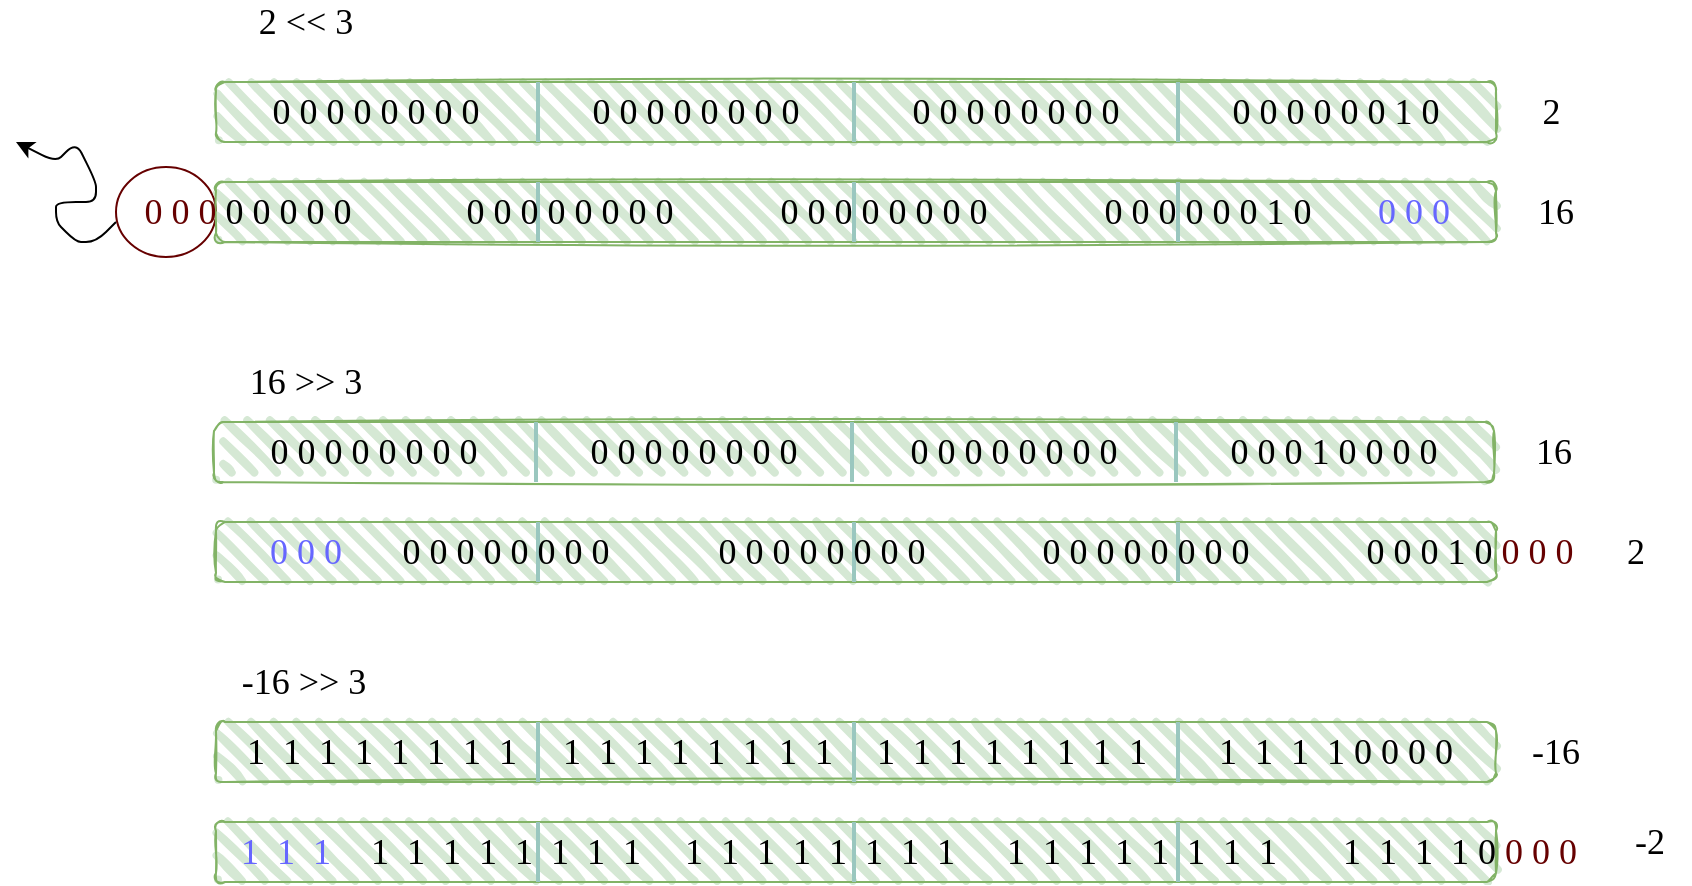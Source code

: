 <mxfile version="13.10.4" type="github">
  <diagram name="Page-1" id="90a13364-a465-7bf4-72fc-28e22215d7a0">
    <mxGraphModel dx="788" dy="480" grid="1" gridSize="10" guides="1" tooltips="1" connect="1" arrows="1" fold="1" page="1" pageScale="1.5" pageWidth="1169" pageHeight="826" background="#ffffff" math="0" shadow="0">
      <root>
        <mxCell id="0" style=";html=1;" />
        <mxCell id="1" style=";html=1;" parent="0" />
        <mxCell id="ozlNwiNzSzBw2VRKPBTO-30" value="" style="ellipse;whiteSpace=wrap;html=1;strokeWidth=1;strokeColor=#660000;" vertex="1" parent="1">
          <mxGeometry x="750" y="122.5" width="50" height="45" as="geometry" />
        </mxCell>
        <mxCell id="ozlNwiNzSzBw2VRKPBTO-1" value="&lt;font style=&quot;font-size: 18px&quot; face=&quot;Comic Sans MS&quot;&gt;2 &amp;lt;&amp;lt; 3&lt;/font&gt;" style="text;html=1;strokeColor=none;fillColor=none;align=center;verticalAlign=middle;whiteSpace=wrap;rounded=0;" vertex="1" parent="1">
          <mxGeometry x="800" y="40" width="90" height="20" as="geometry" />
        </mxCell>
        <mxCell id="ozlNwiNzSzBw2VRKPBTO-6" value="" style="group" vertex="1" connectable="0" parent="1">
          <mxGeometry x="800" y="80" width="640" height="30" as="geometry" />
        </mxCell>
        <mxCell id="ozlNwiNzSzBw2VRKPBTO-2" value="" style="rounded=1;whiteSpace=wrap;html=1;strokeWidth=1;fillWeight=4;hachureGap=8;hachureAngle=45;fillColor=#d5e8d4;sketch=1;strokeColor=#82b366;" vertex="1" parent="ozlNwiNzSzBw2VRKPBTO-6">
          <mxGeometry width="640" height="30" as="geometry" />
        </mxCell>
        <mxCell id="ozlNwiNzSzBw2VRKPBTO-3" value="" style="line;strokeWidth=2;direction=south;html=1;strokeColor=#9AC7BF;" vertex="1" parent="ozlNwiNzSzBw2VRKPBTO-6">
          <mxGeometry x="274" width="90" height="30" as="geometry" />
        </mxCell>
        <mxCell id="ozlNwiNzSzBw2VRKPBTO-4" value="" style="line;strokeWidth=2;direction=south;html=1;strokeColor=#9AC7BF;" vertex="1" parent="ozlNwiNzSzBw2VRKPBTO-6">
          <mxGeometry x="116" width="90" height="30" as="geometry" />
        </mxCell>
        <mxCell id="ozlNwiNzSzBw2VRKPBTO-5" value="" style="line;strokeWidth=2;direction=south;html=1;strokeColor=#9AC7BF;" vertex="1" parent="ozlNwiNzSzBw2VRKPBTO-6">
          <mxGeometry x="436" width="90" height="30" as="geometry" />
        </mxCell>
        <mxCell id="ozlNwiNzSzBw2VRKPBTO-7" value="&lt;font style=&quot;font-size: 18px&quot; face=&quot;Comic Sans MS&quot;&gt;0 0 0 0 0 0 0 0&lt;/font&gt;" style="text;html=1;strokeColor=none;fillColor=none;align=center;verticalAlign=middle;whiteSpace=wrap;rounded=0;" vertex="1" parent="ozlNwiNzSzBw2VRKPBTO-6">
          <mxGeometry x="10" y="5" width="140" height="20" as="geometry" />
        </mxCell>
        <mxCell id="ozlNwiNzSzBw2VRKPBTO-14" value="&lt;font style=&quot;font-size: 18px&quot; face=&quot;Comic Sans MS&quot;&gt;0 0 0 0 0 0 0 0&lt;/font&gt;" style="text;html=1;strokeColor=none;fillColor=none;align=center;verticalAlign=middle;whiteSpace=wrap;rounded=0;" vertex="1" parent="ozlNwiNzSzBw2VRKPBTO-6">
          <mxGeometry x="170" y="5" width="140" height="20" as="geometry" />
        </mxCell>
        <mxCell id="ozlNwiNzSzBw2VRKPBTO-15" value="&lt;font style=&quot;font-size: 18px&quot; face=&quot;Comic Sans MS&quot;&gt;0 0 0 0 0 0 0 0&lt;/font&gt;" style="text;html=1;strokeColor=none;fillColor=none;align=center;verticalAlign=middle;whiteSpace=wrap;rounded=0;" vertex="1" parent="ozlNwiNzSzBw2VRKPBTO-6">
          <mxGeometry x="330" y="5" width="140" height="20" as="geometry" />
        </mxCell>
        <mxCell id="ozlNwiNzSzBw2VRKPBTO-16" value="&lt;font style=&quot;font-size: 18px&quot; face=&quot;Comic Sans MS&quot;&gt;0 0 0 0 0 0 1 0&lt;/font&gt;" style="text;html=1;strokeColor=none;fillColor=none;align=center;verticalAlign=middle;whiteSpace=wrap;rounded=0;" vertex="1" parent="ozlNwiNzSzBw2VRKPBTO-6">
          <mxGeometry x="490" y="5" width="140" height="20" as="geometry" />
        </mxCell>
        <mxCell id="ozlNwiNzSzBw2VRKPBTO-17" value="&lt;font style=&quot;font-size: 18px&quot; face=&quot;Comic Sans MS&quot;&gt;2&amp;nbsp;&lt;/font&gt;" style="text;html=1;strokeColor=none;fillColor=none;align=center;verticalAlign=middle;whiteSpace=wrap;rounded=0;" vertex="1" parent="1">
          <mxGeometry x="1450" y="85" width="40" height="20" as="geometry" />
        </mxCell>
        <mxCell id="ozlNwiNzSzBw2VRKPBTO-18" value="" style="group" vertex="1" connectable="0" parent="1">
          <mxGeometry x="800" y="130" width="640" height="45" as="geometry" />
        </mxCell>
        <mxCell id="ozlNwiNzSzBw2VRKPBTO-19" value="" style="rounded=1;whiteSpace=wrap;html=1;strokeWidth=1;fillWeight=4;hachureGap=8;hachureAngle=45;fillColor=#d5e8d4;sketch=1;strokeColor=#82b366;" vertex="1" parent="ozlNwiNzSzBw2VRKPBTO-18">
          <mxGeometry width="640" height="30" as="geometry" />
        </mxCell>
        <mxCell id="ozlNwiNzSzBw2VRKPBTO-20" value="" style="line;strokeWidth=2;direction=south;html=1;strokeColor=#9AC7BF;" vertex="1" parent="ozlNwiNzSzBw2VRKPBTO-18">
          <mxGeometry x="274" width="90" height="30" as="geometry" />
        </mxCell>
        <mxCell id="ozlNwiNzSzBw2VRKPBTO-21" value="" style="line;strokeWidth=2;direction=south;html=1;strokeColor=#9AC7BF;" vertex="1" parent="ozlNwiNzSzBw2VRKPBTO-18">
          <mxGeometry x="116" width="90" height="30" as="geometry" />
        </mxCell>
        <mxCell id="ozlNwiNzSzBw2VRKPBTO-22" value="" style="line;strokeWidth=2;direction=south;html=1;strokeColor=#9AC7BF;" vertex="1" parent="ozlNwiNzSzBw2VRKPBTO-18">
          <mxGeometry x="436" width="90" height="30" as="geometry" />
        </mxCell>
        <mxCell id="ozlNwiNzSzBw2VRKPBTO-23" value="&lt;font style=&quot;font-size: 18px&quot; face=&quot;Comic Sans MS&quot;&gt;&lt;font color=&quot;#660000&quot;&gt;0 0 0&lt;/font&gt; 0 0 0 0 0&lt;/font&gt;" style="text;html=1;strokeColor=none;fillColor=none;align=center;verticalAlign=middle;whiteSpace=wrap;rounded=0;" vertex="1" parent="ozlNwiNzSzBw2VRKPBTO-18">
          <mxGeometry x="-54" y="5" width="140" height="20" as="geometry" />
        </mxCell>
        <mxCell id="ozlNwiNzSzBw2VRKPBTO-24" value="&lt;font style=&quot;font-size: 18px&quot; face=&quot;Comic Sans MS&quot;&gt;0 0 0 0 0 0 0 0&lt;/font&gt;" style="text;html=1;strokeColor=none;fillColor=none;align=center;verticalAlign=middle;whiteSpace=wrap;rounded=0;" vertex="1" parent="ozlNwiNzSzBw2VRKPBTO-18">
          <mxGeometry x="107" y="5" width="140" height="20" as="geometry" />
        </mxCell>
        <mxCell id="ozlNwiNzSzBw2VRKPBTO-25" value="&lt;font style=&quot;font-size: 18px&quot; face=&quot;Comic Sans MS&quot;&gt;0 0 0 0 0 0 0 0&lt;/font&gt;" style="text;html=1;strokeColor=none;fillColor=none;align=center;verticalAlign=middle;whiteSpace=wrap;rounded=0;" vertex="1" parent="ozlNwiNzSzBw2VRKPBTO-18">
          <mxGeometry x="264" y="5" width="140" height="20" as="geometry" />
        </mxCell>
        <mxCell id="ozlNwiNzSzBw2VRKPBTO-26" value="&lt;font style=&quot;font-size: 18px&quot; face=&quot;Comic Sans MS&quot;&gt;0 0 0 0 0 0 1 0&lt;/font&gt;" style="text;html=1;strokeColor=none;fillColor=none;align=center;verticalAlign=middle;whiteSpace=wrap;rounded=0;" vertex="1" parent="ozlNwiNzSzBw2VRKPBTO-18">
          <mxGeometry x="426" y="5" width="140" height="20" as="geometry" />
        </mxCell>
        <mxCell id="ozlNwiNzSzBw2VRKPBTO-28" value="&lt;font style=&quot;font-size: 18px&quot; face=&quot;Comic Sans MS&quot; color=&quot;#6666ff&quot;&gt;0 0 0&lt;/font&gt;" style="text;html=1;strokeColor=none;fillColor=none;align=center;verticalAlign=middle;whiteSpace=wrap;rounded=0;" vertex="1" parent="ozlNwiNzSzBw2VRKPBTO-18">
          <mxGeometry x="574" y="5" width="50" height="20" as="geometry" />
        </mxCell>
        <mxCell id="ozlNwiNzSzBw2VRKPBTO-27" value="&lt;font style=&quot;font-size: 18px&quot; face=&quot;Comic Sans MS&quot;&gt;16&lt;/font&gt;" style="text;html=1;strokeColor=none;fillColor=none;align=center;verticalAlign=middle;whiteSpace=wrap;rounded=0;" vertex="1" parent="1">
          <mxGeometry x="1450" y="135" width="40" height="20" as="geometry" />
        </mxCell>
        <mxCell id="ozlNwiNzSzBw2VRKPBTO-31" value="" style="endArrow=classic;html=1;" edge="1" parent="1">
          <mxGeometry width="50" height="50" relative="1" as="geometry">
            <mxPoint x="750" y="150" as="sourcePoint" />
            <mxPoint x="700" y="110" as="targetPoint" />
            <Array as="points">
              <mxPoint x="740" y="160" />
              <mxPoint x="730" y="160" />
              <mxPoint x="720" y="150" />
              <mxPoint x="720" y="140" />
              <mxPoint x="740" y="140" />
              <mxPoint x="740" y="130" />
              <mxPoint x="730" y="110" />
              <mxPoint x="720" y="120" />
            </Array>
          </mxGeometry>
        </mxCell>
        <mxCell id="ozlNwiNzSzBw2VRKPBTO-32" value="&lt;font style=&quot;font-size: 18px&quot; face=&quot;Comic Sans MS&quot;&gt;16 &amp;gt;&amp;gt; 3&lt;/font&gt;" style="text;html=1;strokeColor=none;fillColor=none;align=center;verticalAlign=middle;whiteSpace=wrap;rounded=0;" vertex="1" parent="1">
          <mxGeometry x="800" y="220" width="90" height="20" as="geometry" />
        </mxCell>
        <mxCell id="ozlNwiNzSzBw2VRKPBTO-59" value="" style="group" vertex="1" connectable="0" parent="1">
          <mxGeometry x="799" y="250" width="640" height="30" as="geometry" />
        </mxCell>
        <mxCell id="ozlNwiNzSzBw2VRKPBTO-60" value="" style="rounded=1;whiteSpace=wrap;html=1;strokeWidth=1;fillWeight=4;hachureGap=8;hachureAngle=45;fillColor=#d5e8d4;sketch=1;strokeColor=#82b366;" vertex="1" parent="ozlNwiNzSzBw2VRKPBTO-59">
          <mxGeometry width="640" height="30" as="geometry" />
        </mxCell>
        <mxCell id="ozlNwiNzSzBw2VRKPBTO-61" value="" style="line;strokeWidth=2;direction=south;html=1;strokeColor=#9AC7BF;" vertex="1" parent="ozlNwiNzSzBw2VRKPBTO-59">
          <mxGeometry x="274" width="90" height="30" as="geometry" />
        </mxCell>
        <mxCell id="ozlNwiNzSzBw2VRKPBTO-62" value="" style="line;strokeWidth=2;direction=south;html=1;strokeColor=#9AC7BF;" vertex="1" parent="ozlNwiNzSzBw2VRKPBTO-59">
          <mxGeometry x="116" width="90" height="30" as="geometry" />
        </mxCell>
        <mxCell id="ozlNwiNzSzBw2VRKPBTO-63" value="" style="line;strokeWidth=2;direction=south;html=1;strokeColor=#9AC7BF;" vertex="1" parent="ozlNwiNzSzBw2VRKPBTO-59">
          <mxGeometry x="436" width="90" height="30" as="geometry" />
        </mxCell>
        <mxCell id="ozlNwiNzSzBw2VRKPBTO-64" value="&lt;font style=&quot;font-size: 18px&quot; face=&quot;Comic Sans MS&quot;&gt;0 0 0 0 0 0 0 0&lt;/font&gt;" style="text;html=1;strokeColor=none;fillColor=none;align=center;verticalAlign=middle;whiteSpace=wrap;rounded=0;" vertex="1" parent="ozlNwiNzSzBw2VRKPBTO-59">
          <mxGeometry x="10" y="5" width="140" height="20" as="geometry" />
        </mxCell>
        <mxCell id="ozlNwiNzSzBw2VRKPBTO-65" value="&lt;font style=&quot;font-size: 18px&quot; face=&quot;Comic Sans MS&quot;&gt;0 0 0 0 0 0 0 0&lt;/font&gt;" style="text;html=1;strokeColor=none;fillColor=none;align=center;verticalAlign=middle;whiteSpace=wrap;rounded=0;" vertex="1" parent="ozlNwiNzSzBw2VRKPBTO-59">
          <mxGeometry x="170" y="5" width="140" height="20" as="geometry" />
        </mxCell>
        <mxCell id="ozlNwiNzSzBw2VRKPBTO-66" value="&lt;font style=&quot;font-size: 18px&quot; face=&quot;Comic Sans MS&quot;&gt;0 0 0 0 0 0 0 0&lt;/font&gt;" style="text;html=1;strokeColor=none;fillColor=none;align=center;verticalAlign=middle;whiteSpace=wrap;rounded=0;" vertex="1" parent="ozlNwiNzSzBw2VRKPBTO-59">
          <mxGeometry x="330" y="5" width="140" height="20" as="geometry" />
        </mxCell>
        <mxCell id="ozlNwiNzSzBw2VRKPBTO-67" value="&lt;font style=&quot;font-size: 18px&quot; face=&quot;Comic Sans MS&quot;&gt;0 0 0 1 0 0 0 0&lt;/font&gt;" style="text;html=1;strokeColor=none;fillColor=none;align=center;verticalAlign=middle;whiteSpace=wrap;rounded=0;" vertex="1" parent="ozlNwiNzSzBw2VRKPBTO-59">
          <mxGeometry x="490" y="5" width="140" height="20" as="geometry" />
        </mxCell>
        <mxCell id="ozlNwiNzSzBw2VRKPBTO-68" value="&lt;font style=&quot;font-size: 18px&quot; face=&quot;Comic Sans MS&quot;&gt;16&lt;/font&gt;" style="text;html=1;strokeColor=none;fillColor=none;align=center;verticalAlign=middle;whiteSpace=wrap;rounded=0;" vertex="1" parent="1">
          <mxGeometry x="1449" y="255" width="40" height="20" as="geometry" />
        </mxCell>
        <mxCell id="ozlNwiNzSzBw2VRKPBTO-79" value="&lt;font style=&quot;font-size: 18px&quot; face=&quot;Comic Sans MS&quot;&gt;2&lt;/font&gt;" style="text;html=1;strokeColor=none;fillColor=none;align=center;verticalAlign=middle;whiteSpace=wrap;rounded=0;" vertex="1" parent="1">
          <mxGeometry x="1490" y="305" width="40" height="20" as="geometry" />
        </mxCell>
        <mxCell id="ozlNwiNzSzBw2VRKPBTO-81" value="&lt;font style=&quot;font-size: 18px&quot; face=&quot;Comic Sans MS&quot;&gt;-16 &amp;gt;&amp;gt; 3&lt;/font&gt;" style="text;html=1;strokeColor=none;fillColor=none;align=center;verticalAlign=middle;whiteSpace=wrap;rounded=0;" vertex="1" parent="1">
          <mxGeometry x="799" y="370" width="90" height="20" as="geometry" />
        </mxCell>
        <mxCell id="ozlNwiNzSzBw2VRKPBTO-82" value="" style="group" vertex="1" connectable="0" parent="1">
          <mxGeometry x="800" y="300" width="640" height="30" as="geometry" />
        </mxCell>
        <mxCell id="ozlNwiNzSzBw2VRKPBTO-83" value="" style="rounded=1;whiteSpace=wrap;html=1;strokeWidth=1;fillWeight=4;hachureGap=8;hachureAngle=45;fillColor=#d5e8d4;sketch=1;strokeColor=#82b366;" vertex="1" parent="ozlNwiNzSzBw2VRKPBTO-82">
          <mxGeometry width="640" height="30" as="geometry" />
        </mxCell>
        <mxCell id="ozlNwiNzSzBw2VRKPBTO-84" value="" style="line;strokeWidth=2;direction=south;html=1;strokeColor=#9AC7BF;" vertex="1" parent="ozlNwiNzSzBw2VRKPBTO-82">
          <mxGeometry x="274" width="90" height="30" as="geometry" />
        </mxCell>
        <mxCell id="ozlNwiNzSzBw2VRKPBTO-85" value="" style="line;strokeWidth=2;direction=south;html=1;strokeColor=#9AC7BF;" vertex="1" parent="ozlNwiNzSzBw2VRKPBTO-82">
          <mxGeometry x="116" width="90" height="30" as="geometry" />
        </mxCell>
        <mxCell id="ozlNwiNzSzBw2VRKPBTO-86" value="" style="line;strokeWidth=2;direction=south;html=1;strokeColor=#9AC7BF;" vertex="1" parent="ozlNwiNzSzBw2VRKPBTO-82">
          <mxGeometry x="436" width="90" height="30" as="geometry" />
        </mxCell>
        <mxCell id="ozlNwiNzSzBw2VRKPBTO-87" value="&lt;font style=&quot;font-size: 18px&quot; face=&quot;Comic Sans MS&quot;&gt;0 0 0 0 0 0 0 0&lt;/font&gt;" style="text;html=1;strokeColor=none;fillColor=none;align=center;verticalAlign=middle;whiteSpace=wrap;rounded=0;" vertex="1" parent="ozlNwiNzSzBw2VRKPBTO-82">
          <mxGeometry x="75" y="5" width="140" height="20" as="geometry" />
        </mxCell>
        <mxCell id="ozlNwiNzSzBw2VRKPBTO-88" value="&lt;font style=&quot;font-size: 18px&quot; face=&quot;Comic Sans MS&quot;&gt;0 0 0 0 0 0 0 0&lt;/font&gt;" style="text;html=1;strokeColor=none;fillColor=none;align=center;verticalAlign=middle;whiteSpace=wrap;rounded=0;" vertex="1" parent="ozlNwiNzSzBw2VRKPBTO-82">
          <mxGeometry x="233" y="5" width="140" height="20" as="geometry" />
        </mxCell>
        <mxCell id="ozlNwiNzSzBw2VRKPBTO-89" value="&lt;font style=&quot;font-size: 18px&quot; face=&quot;Comic Sans MS&quot;&gt;0 0 0 0 0 0 0 0&lt;/font&gt;" style="text;html=1;strokeColor=none;fillColor=none;align=center;verticalAlign=middle;whiteSpace=wrap;rounded=0;" vertex="1" parent="ozlNwiNzSzBw2VRKPBTO-82">
          <mxGeometry x="395" y="5" width="140" height="20" as="geometry" />
        </mxCell>
        <mxCell id="ozlNwiNzSzBw2VRKPBTO-91" value="&lt;font style=&quot;font-size: 18px&quot; face=&quot;Comic Sans MS&quot; color=&quot;#6666ff&quot;&gt;0 0 0&lt;/font&gt;" style="text;html=1;strokeColor=none;fillColor=none;align=center;verticalAlign=middle;whiteSpace=wrap;rounded=0;" vertex="1" parent="ozlNwiNzSzBw2VRKPBTO-82">
          <mxGeometry x="20" y="5" width="50" height="20" as="geometry" />
        </mxCell>
        <mxCell id="ozlNwiNzSzBw2VRKPBTO-90" value="&lt;font style=&quot;font-size: 18px&quot; face=&quot;Comic Sans MS&quot;&gt;0 0 0 1 0&lt;font color=&quot;#660000&quot;&gt; 0 0 0&lt;/font&gt;&lt;/font&gt;" style="text;html=1;strokeColor=none;fillColor=none;align=center;verticalAlign=middle;whiteSpace=wrap;rounded=0;" vertex="1" parent="1">
          <mxGeometry x="1357" y="305" width="140" height="20" as="geometry" />
        </mxCell>
        <mxCell id="ozlNwiNzSzBw2VRKPBTO-92" value="" style="group" vertex="1" connectable="0" parent="1">
          <mxGeometry x="800" y="400" width="640" height="30" as="geometry" />
        </mxCell>
        <mxCell id="ozlNwiNzSzBw2VRKPBTO-93" value="" style="rounded=1;whiteSpace=wrap;html=1;strokeWidth=1;fillWeight=4;hachureGap=8;hachureAngle=45;fillColor=#d5e8d4;sketch=1;strokeColor=#82b366;" vertex="1" parent="ozlNwiNzSzBw2VRKPBTO-92">
          <mxGeometry width="640" height="30" as="geometry" />
        </mxCell>
        <mxCell id="ozlNwiNzSzBw2VRKPBTO-94" value="" style="line;strokeWidth=2;direction=south;html=1;strokeColor=#9AC7BF;" vertex="1" parent="ozlNwiNzSzBw2VRKPBTO-92">
          <mxGeometry x="274" width="90" height="30" as="geometry" />
        </mxCell>
        <mxCell id="ozlNwiNzSzBw2VRKPBTO-95" value="" style="line;strokeWidth=2;direction=south;html=1;strokeColor=#9AC7BF;" vertex="1" parent="ozlNwiNzSzBw2VRKPBTO-92">
          <mxGeometry x="116" width="90" height="30" as="geometry" />
        </mxCell>
        <mxCell id="ozlNwiNzSzBw2VRKPBTO-96" value="" style="line;strokeWidth=2;direction=south;html=1;strokeColor=#9AC7BF;" vertex="1" parent="ozlNwiNzSzBw2VRKPBTO-92">
          <mxGeometry x="436" width="90" height="30" as="geometry" />
        </mxCell>
        <mxCell id="ozlNwiNzSzBw2VRKPBTO-97" value="&lt;font style=&quot;font-size: 18px&quot; face=&quot;Comic Sans MS&quot;&gt;1&amp;nbsp; 1&amp;nbsp; 1&amp;nbsp; 1&amp;nbsp; 1&amp;nbsp; 1&amp;nbsp; 1&amp;nbsp; 1&lt;/font&gt;" style="text;html=1;strokeColor=none;fillColor=none;align=center;verticalAlign=middle;whiteSpace=wrap;rounded=0;" vertex="1" parent="ozlNwiNzSzBw2VRKPBTO-92">
          <mxGeometry x="8" y="5" width="150" height="20" as="geometry" />
        </mxCell>
        <mxCell id="ozlNwiNzSzBw2VRKPBTO-100" value="&lt;font style=&quot;font-size: 18px&quot; face=&quot;Comic Sans MS&quot;&gt;1&amp;nbsp; 1&amp;nbsp; 1&amp;nbsp; 1 0 0 0 0&lt;/font&gt;" style="text;html=1;strokeColor=none;fillColor=none;align=center;verticalAlign=middle;whiteSpace=wrap;rounded=0;" vertex="1" parent="ozlNwiNzSzBw2VRKPBTO-92">
          <mxGeometry x="490" y="5" width="140" height="20" as="geometry" />
        </mxCell>
        <mxCell id="ozlNwiNzSzBw2VRKPBTO-109" value="&lt;font style=&quot;font-size: 18px&quot; face=&quot;Comic Sans MS&quot;&gt;1&amp;nbsp; 1&amp;nbsp; 1&amp;nbsp; 1&amp;nbsp; 1&amp;nbsp; 1&amp;nbsp; 1&amp;nbsp; 1&lt;/font&gt;" style="text;html=1;strokeColor=none;fillColor=none;align=center;verticalAlign=middle;whiteSpace=wrap;rounded=0;" vertex="1" parent="ozlNwiNzSzBw2VRKPBTO-92">
          <mxGeometry x="166" y="5" width="150" height="20" as="geometry" />
        </mxCell>
        <mxCell id="ozlNwiNzSzBw2VRKPBTO-110" value="&lt;font style=&quot;font-size: 18px&quot; face=&quot;Comic Sans MS&quot;&gt;1&amp;nbsp; 1&amp;nbsp; 1&amp;nbsp; 1&amp;nbsp; 1&amp;nbsp; 1&amp;nbsp; 1&amp;nbsp; 1&lt;/font&gt;" style="text;html=1;strokeColor=none;fillColor=none;align=center;verticalAlign=middle;whiteSpace=wrap;rounded=0;" vertex="1" parent="ozlNwiNzSzBw2VRKPBTO-92">
          <mxGeometry x="323" y="5" width="150" height="20" as="geometry" />
        </mxCell>
        <mxCell id="ozlNwiNzSzBw2VRKPBTO-101" value="&lt;font style=&quot;font-size: 18px&quot; face=&quot;Comic Sans MS&quot;&gt;-16&lt;/font&gt;" style="text;html=1;strokeColor=none;fillColor=none;align=center;verticalAlign=middle;whiteSpace=wrap;rounded=0;" vertex="1" parent="1">
          <mxGeometry x="1450" y="405" width="40" height="20" as="geometry" />
        </mxCell>
        <mxCell id="ozlNwiNzSzBw2VRKPBTO-111" value="" style="group" vertex="1" connectable="0" parent="1">
          <mxGeometry x="800" y="450" width="640" height="30" as="geometry" />
        </mxCell>
        <mxCell id="ozlNwiNzSzBw2VRKPBTO-112" value="" style="rounded=1;whiteSpace=wrap;html=1;strokeWidth=1;fillWeight=4;hachureGap=8;hachureAngle=45;fillColor=#d5e8d4;sketch=1;strokeColor=#82b366;" vertex="1" parent="ozlNwiNzSzBw2VRKPBTO-111">
          <mxGeometry width="640" height="30" as="geometry" />
        </mxCell>
        <mxCell id="ozlNwiNzSzBw2VRKPBTO-113" value="" style="line;strokeWidth=2;direction=south;html=1;strokeColor=#9AC7BF;" vertex="1" parent="ozlNwiNzSzBw2VRKPBTO-111">
          <mxGeometry x="274" width="90" height="30" as="geometry" />
        </mxCell>
        <mxCell id="ozlNwiNzSzBw2VRKPBTO-114" value="" style="line;strokeWidth=2;direction=south;html=1;strokeColor=#9AC7BF;" vertex="1" parent="ozlNwiNzSzBw2VRKPBTO-111">
          <mxGeometry x="116" width="90" height="30" as="geometry" />
        </mxCell>
        <mxCell id="ozlNwiNzSzBw2VRKPBTO-115" value="" style="line;strokeWidth=2;direction=south;html=1;strokeColor=#9AC7BF;" vertex="1" parent="ozlNwiNzSzBw2VRKPBTO-111">
          <mxGeometry x="436" width="90" height="30" as="geometry" />
        </mxCell>
        <mxCell id="ozlNwiNzSzBw2VRKPBTO-116" value="&lt;font style=&quot;font-size: 18px&quot; face=&quot;Comic Sans MS&quot;&gt;1&amp;nbsp; 1&amp;nbsp; 1&amp;nbsp; 1&amp;nbsp; 1&amp;nbsp; 1&amp;nbsp; 1&amp;nbsp; 1&lt;/font&gt;" style="text;html=1;strokeColor=none;fillColor=none;align=center;verticalAlign=middle;whiteSpace=wrap;rounded=0;" vertex="1" parent="ozlNwiNzSzBw2VRKPBTO-111">
          <mxGeometry x="70" y="5" width="150" height="20" as="geometry" />
        </mxCell>
        <mxCell id="ozlNwiNzSzBw2VRKPBTO-117" value="&lt;font style=&quot;font-size: 18px&quot; face=&quot;Comic Sans MS&quot;&gt;1&amp;nbsp; 1&amp;nbsp; 1&amp;nbsp; 1 0 &lt;font color=&quot;#660000&quot;&gt;0 0 0&lt;/font&gt;&lt;/font&gt;" style="text;html=1;strokeColor=none;fillColor=none;align=center;verticalAlign=middle;whiteSpace=wrap;rounded=0;" vertex="1" parent="ozlNwiNzSzBw2VRKPBTO-111">
          <mxGeometry x="552" y="5" width="140" height="20" as="geometry" />
        </mxCell>
        <mxCell id="ozlNwiNzSzBw2VRKPBTO-118" value="&lt;font style=&quot;font-size: 18px&quot; face=&quot;Comic Sans MS&quot;&gt;1&amp;nbsp; 1&amp;nbsp; 1&amp;nbsp; 1&amp;nbsp; 1&amp;nbsp; 1&amp;nbsp; 1&amp;nbsp; 1&lt;/font&gt;" style="text;html=1;strokeColor=none;fillColor=none;align=center;verticalAlign=middle;whiteSpace=wrap;rounded=0;" vertex="1" parent="ozlNwiNzSzBw2VRKPBTO-111">
          <mxGeometry x="227" y="5" width="150" height="20" as="geometry" />
        </mxCell>
        <mxCell id="ozlNwiNzSzBw2VRKPBTO-119" value="&lt;font style=&quot;font-size: 18px&quot; face=&quot;Comic Sans MS&quot;&gt;1&amp;nbsp; 1&amp;nbsp; 1&amp;nbsp; 1&amp;nbsp; 1&amp;nbsp; 1&amp;nbsp; 1&amp;nbsp; 1&lt;/font&gt;" style="text;html=1;strokeColor=none;fillColor=none;align=center;verticalAlign=middle;whiteSpace=wrap;rounded=0;" vertex="1" parent="ozlNwiNzSzBw2VRKPBTO-111">
          <mxGeometry x="388" y="5" width="150" height="20" as="geometry" />
        </mxCell>
        <mxCell id="ozlNwiNzSzBw2VRKPBTO-121" value="&lt;font style=&quot;font-size: 18px&quot; face=&quot;Comic Sans MS&quot; color=&quot;#6666ff&quot;&gt;1&amp;nbsp; 1&amp;nbsp; 1&lt;/font&gt;" style="text;html=1;strokeColor=none;fillColor=none;align=center;verticalAlign=middle;whiteSpace=wrap;rounded=0;" vertex="1" parent="ozlNwiNzSzBw2VRKPBTO-111">
          <mxGeometry x="10" y="5" width="50" height="20" as="geometry" />
        </mxCell>
        <mxCell id="ozlNwiNzSzBw2VRKPBTO-120" value="&lt;font style=&quot;font-size: 18px&quot; face=&quot;Comic Sans MS&quot;&gt;-2&lt;/font&gt;" style="text;html=1;strokeColor=none;fillColor=none;align=center;verticalAlign=middle;whiteSpace=wrap;rounded=0;" vertex="1" parent="1">
          <mxGeometry x="1497" y="450" width="40" height="20" as="geometry" />
        </mxCell>
      </root>
    </mxGraphModel>
  </diagram>
</mxfile>
